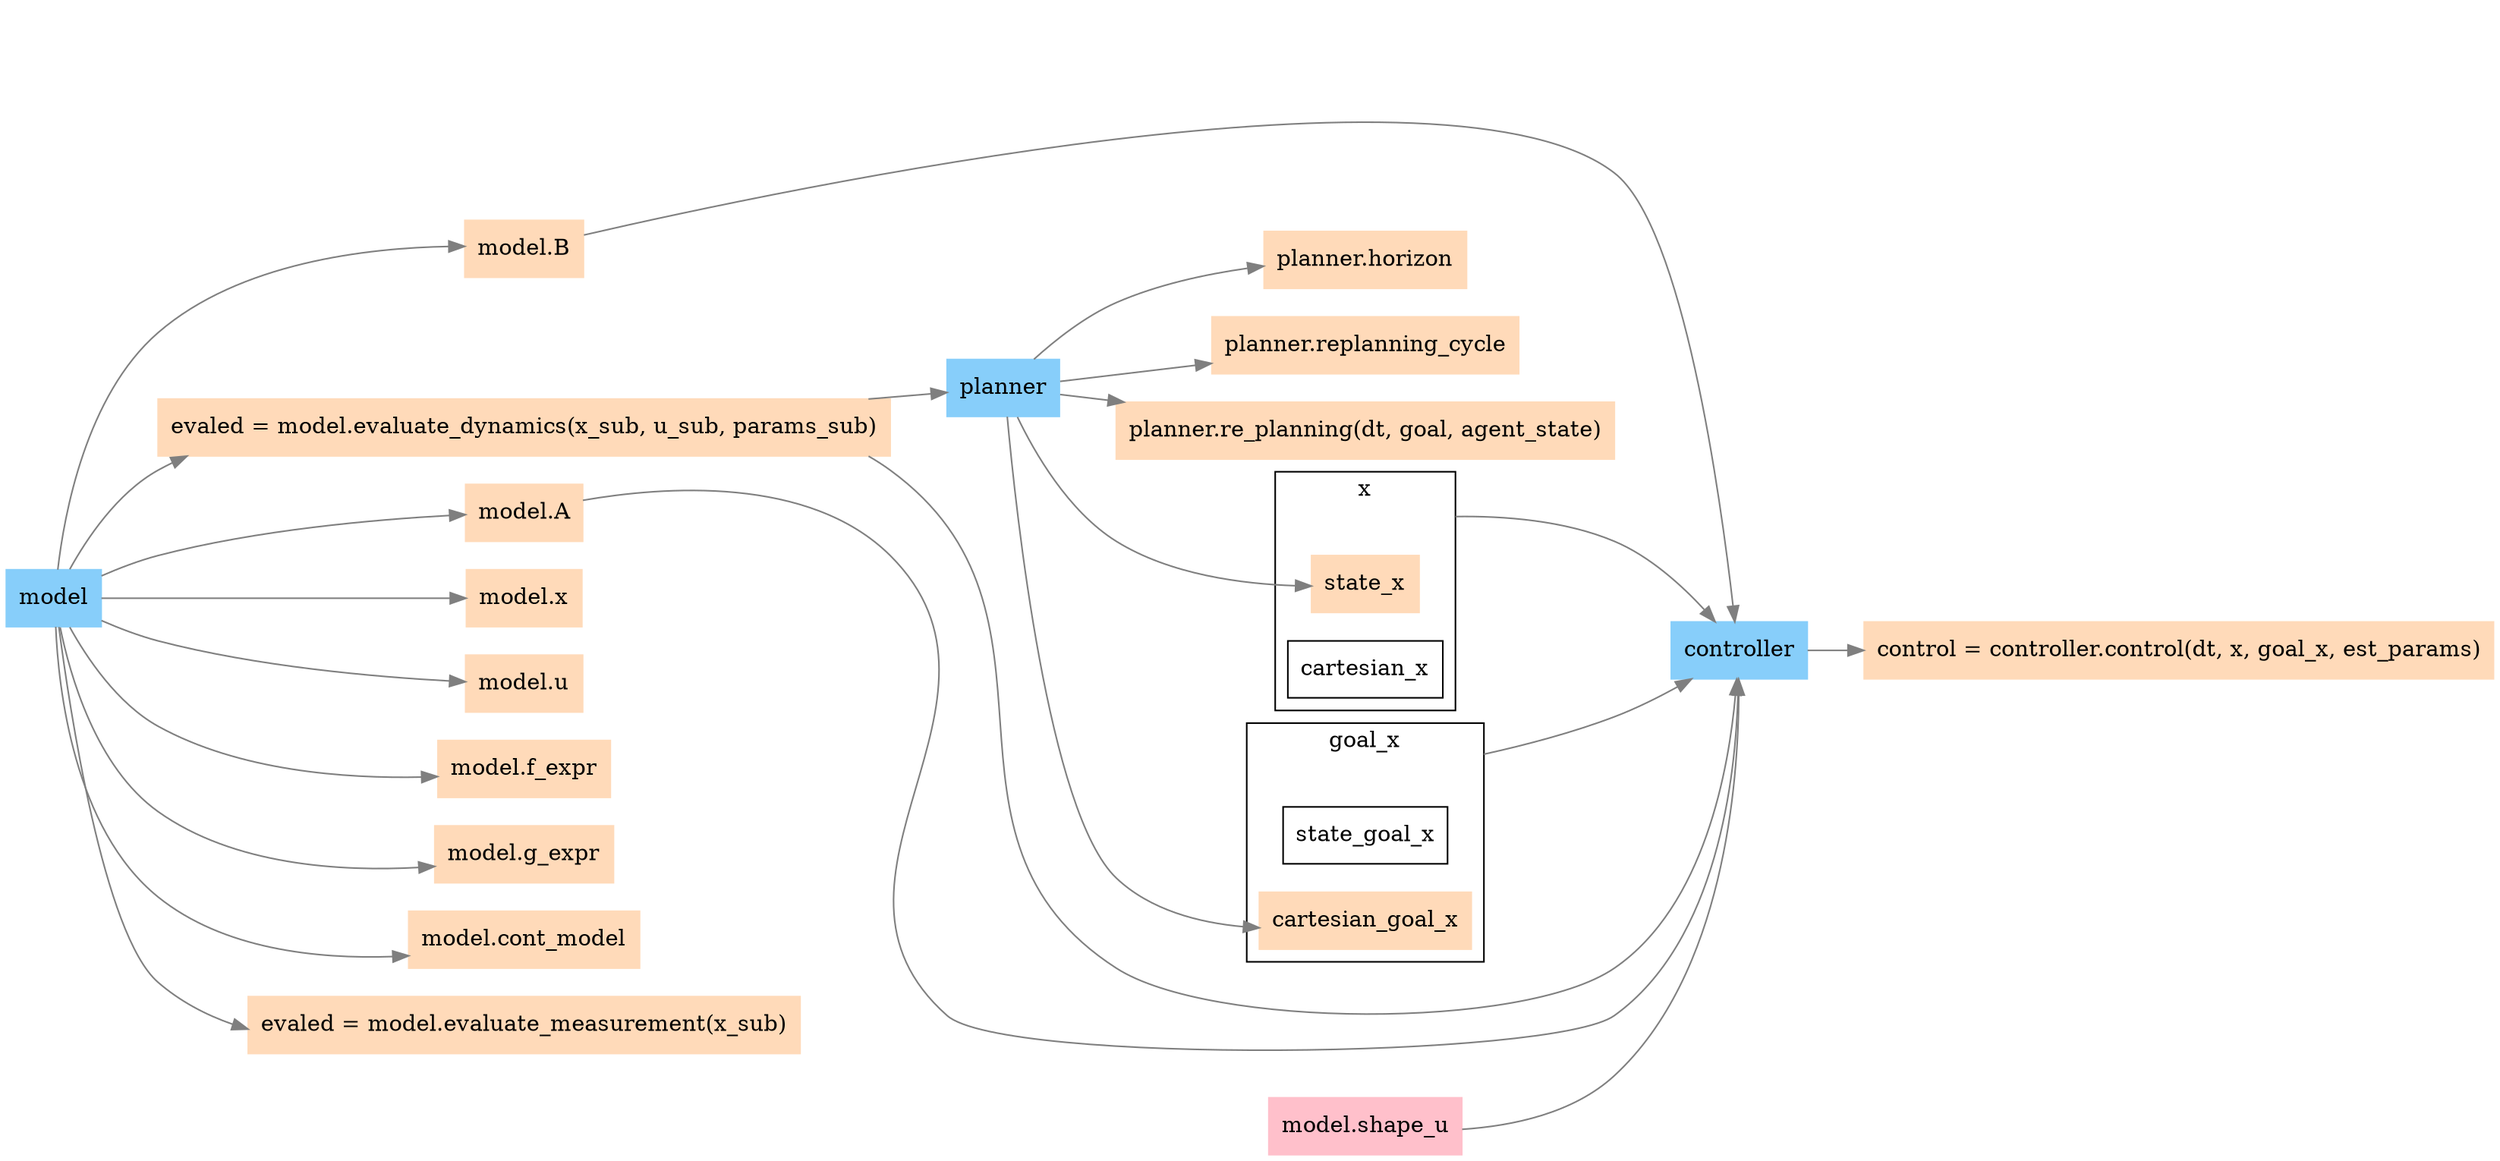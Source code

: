 digraph G {
	compound=true rankdir=LR
	subgraph cluster_x {
		x [shape=point style=invis]
		state_x [shape=box]
		cartesian_x [shape=box]
		label=x
	}
	subgraph cluster_goal_x {
		goal_x [shape=point style=invis]
		state_goal_x [shape=box]
		cartesian_goal_x [shape=box]
		label=goal_x
	}
	controller [color=lightskyblue fillcolor=lightskyblue shape=box style=filled]
	planner [color=lightskyblue fillcolor=lightskyblue shape=box style=filled]
	model [color=lightskyblue fillcolor=lightskyblue shape=box style=filled]
	"model.B" [shape=box]
	"evaled = model.evaluate_dynamics(x_sub, u_sub, params_sub)" [shape=box]
	"model.A" [shape=box]
	controller [shape=box]
	"model.shape_u" [shape=box]
	model [shape=box]
	planner [shape=box]
	"model.shape_u" [color=pink fillcolor=pink shape=box style=filled]
	cartesian_goal_x [color=pink fillcolor=pink shape=box style=filled]
	state_x [color=pink fillcolor=pink shape=box style=filled]
	x -> controller [color=gray50 ltail=cluster_x]
	goal_x -> controller [color=gray50 ltail=cluster_goal_x]
	"model.shape_u" -> controller [color=gray50]
	"model.A" -> controller [color=gray50]
	"model.B" -> controller [color=gray50]
	"evaled = model.evaluate_dynamics(x_sub, u_sub, params_sub)" -> controller [color=gray50]
	"evaled = model.evaluate_dynamics(x_sub, u_sub, params_sub)" -> planner [color=gray50]
	"control = controller.control(dt, x, goal_x, est_params)" [color=peachpuff fillcolor=peachpuff shape=box style=filled]
	controller -> "control = controller.control(dt, x, goal_x, est_params)" [color=gray50]
	"model.x" [color=peachpuff fillcolor=peachpuff shape=box style=filled]
	model -> "model.x" [color=gray50]
	"model.u" [color=peachpuff fillcolor=peachpuff shape=box style=filled]
	model -> "model.u" [color=gray50]
	"model.A" [color=peachpuff fillcolor=peachpuff shape=box style=filled]
	model -> "model.A" [color=gray50]
	"model.B" [color=peachpuff fillcolor=peachpuff shape=box style=filled]
	model -> "model.B" [color=gray50]
	"model.f_expr" [color=peachpuff fillcolor=peachpuff shape=box style=filled]
	model -> "model.f_expr" [color=gray50]
	"model.g_expr" [color=peachpuff fillcolor=peachpuff shape=box style=filled]
	model -> "model.g_expr" [color=gray50]
	"model.cont_model" [color=peachpuff fillcolor=peachpuff shape=box style=filled]
	model -> "model.cont_model" [color=gray50]
	"evaled = model.evaluate_dynamics(x_sub, u_sub, params_sub)" [color=peachpuff fillcolor=peachpuff shape=box style=filled]
	model -> "evaled = model.evaluate_dynamics(x_sub, u_sub, params_sub)" [color=gray50]
	"evaled = model.evaluate_measurement(x_sub)" [color=peachpuff fillcolor=peachpuff shape=box style=filled]
	model -> "evaled = model.evaluate_measurement(x_sub)" [color=gray50]
	state_x [color=peachpuff fillcolor=peachpuff shape=box style=filled]
	planner -> state_x [color=gray50]
	cartesian_goal_x [color=peachpuff fillcolor=peachpuff shape=box style=filled]
	planner -> cartesian_goal_x [color=gray50]
	"planner.horizon" [color=peachpuff fillcolor=peachpuff shape=box style=filled]
	planner -> "planner.horizon" [color=gray50]
	"planner.replanning_cycle" [color=peachpuff fillcolor=peachpuff shape=box style=filled]
	planner -> "planner.replanning_cycle" [color=gray50]
	"planner.re_planning(dt, goal, agent_state)" [color=peachpuff fillcolor=peachpuff shape=box style=filled]
	planner -> "planner.re_planning(dt, goal, agent_state)" [color=gray50]
	model -> controller [style=invis]
	planner -> controller [style=invis]
	model -> planner [style=invis]
}
